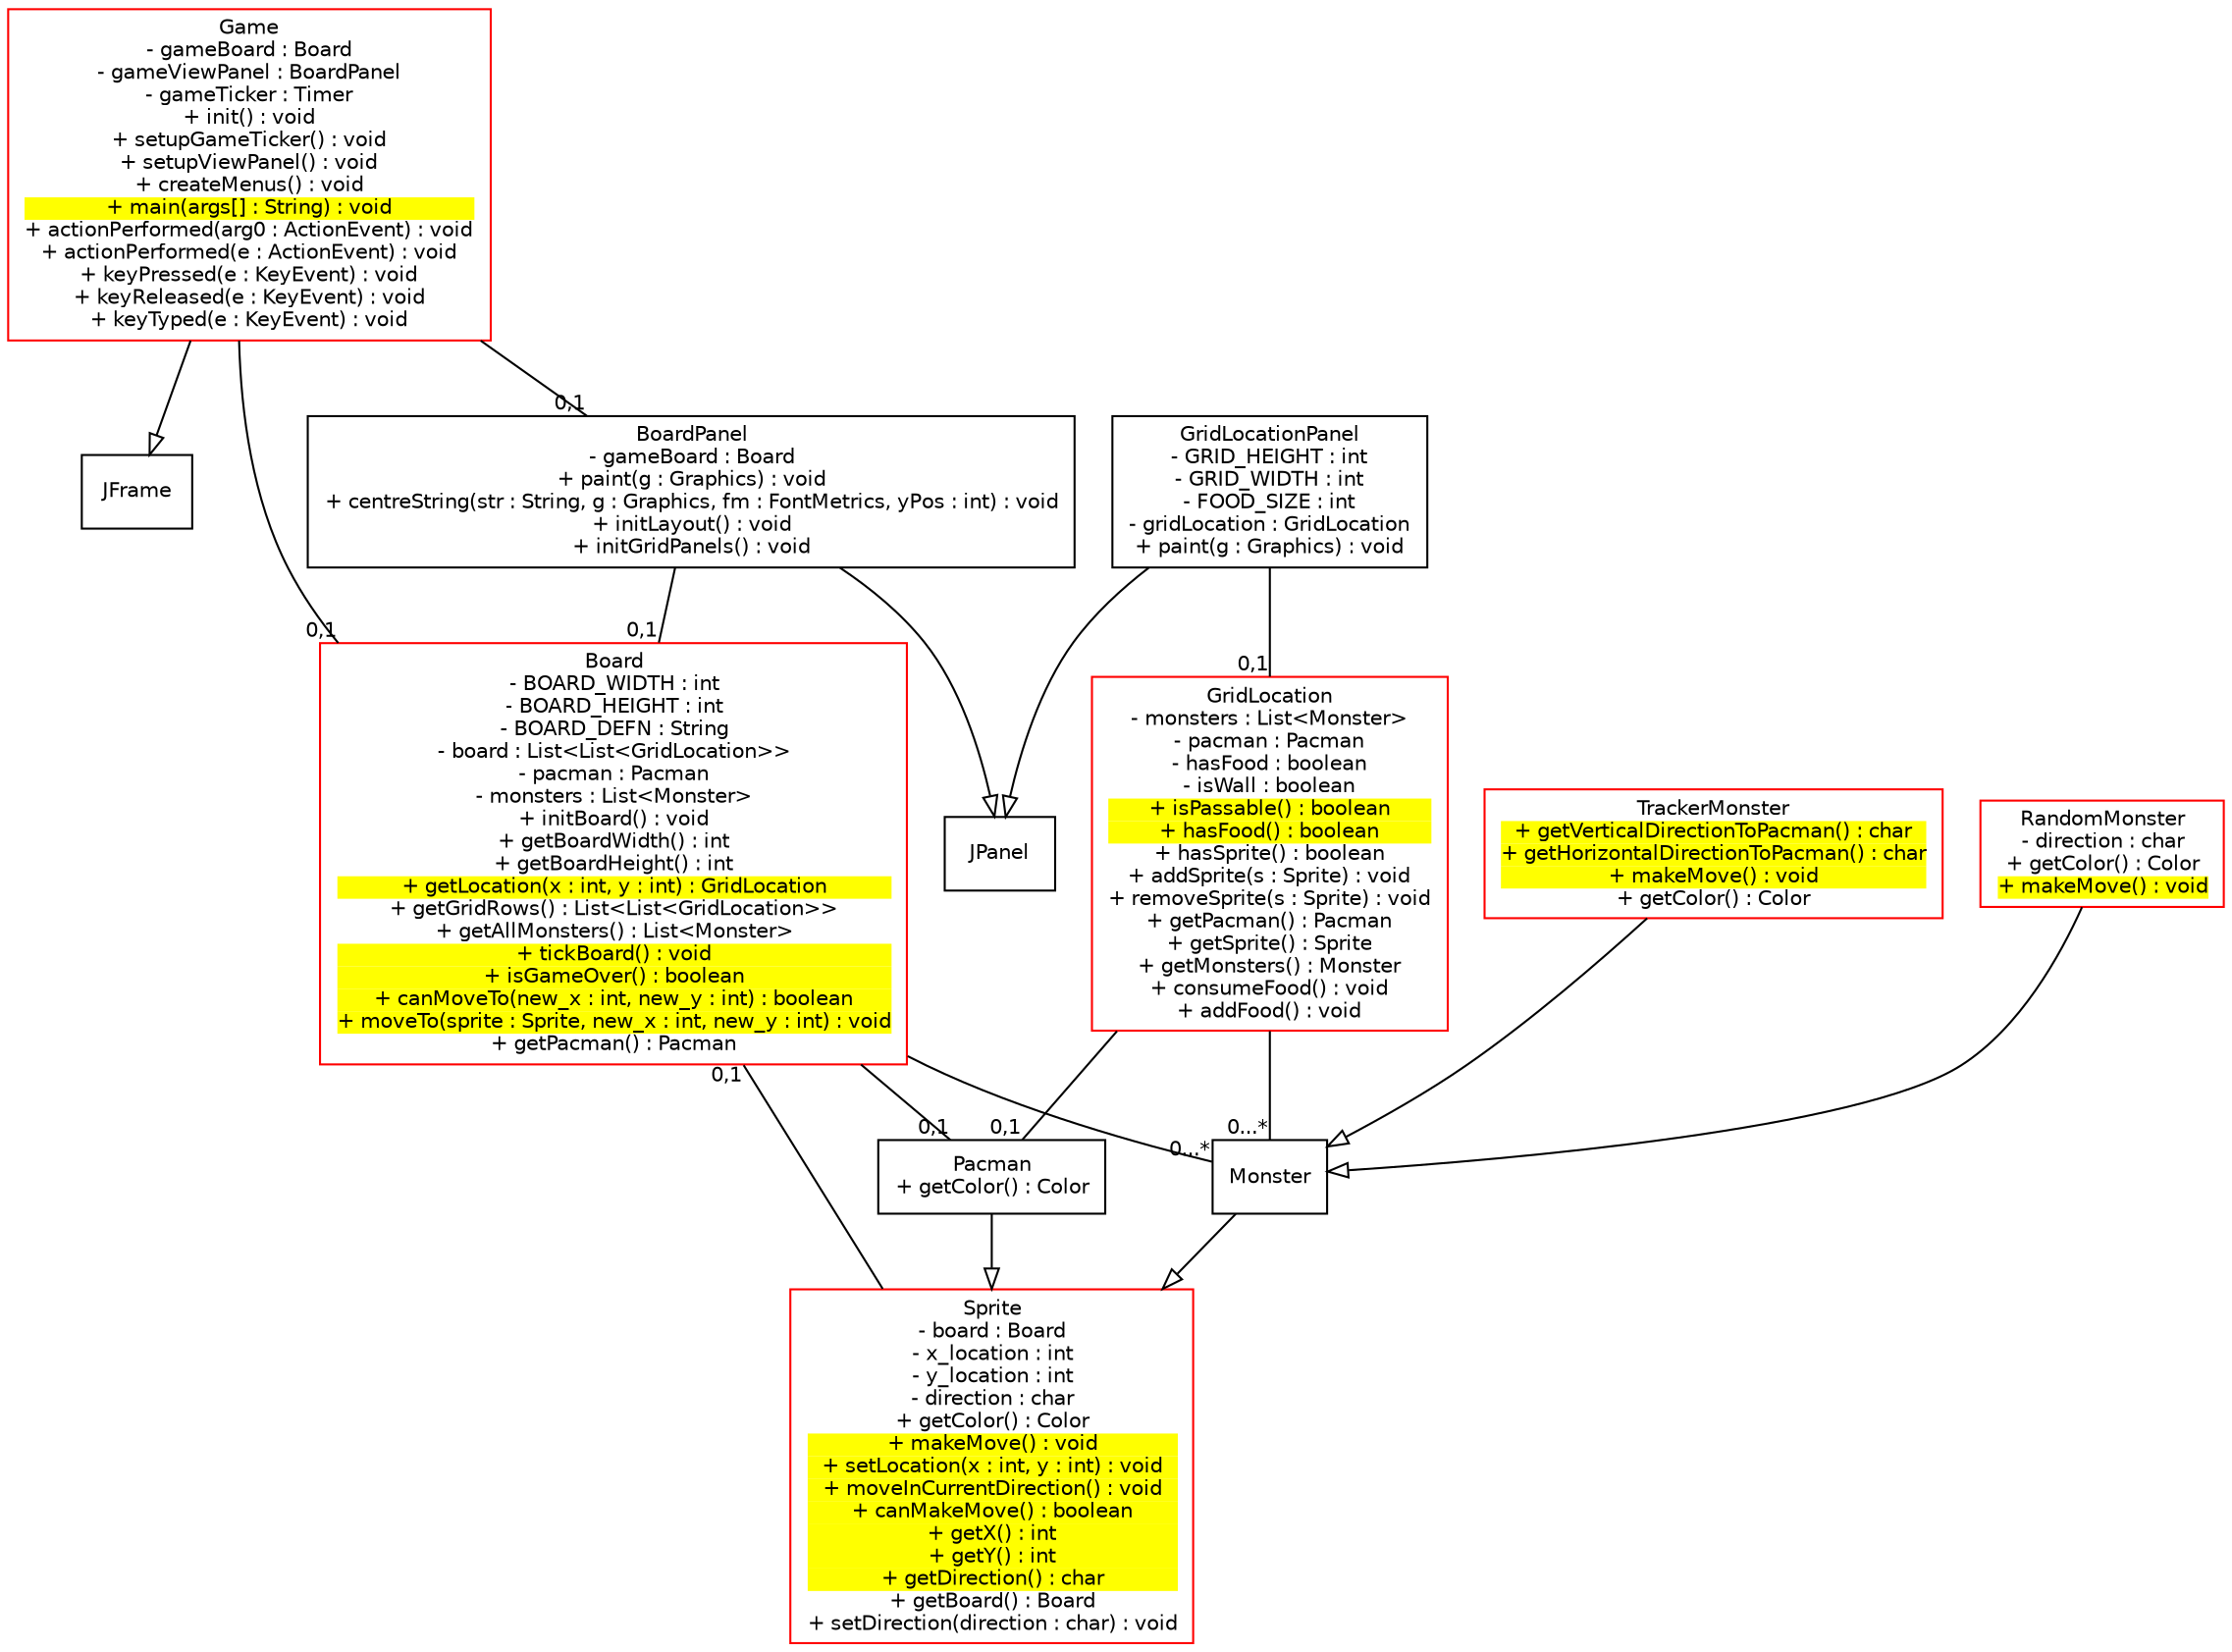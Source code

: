 digraph G {
fontname = "Bitstream Vera Sans"
fontsize = 10
node [
fontname = "Bitstream Vera Sans"
fontsize = 10
shape = "record"
]
edge [
fontname = "Bitstream Vera Sans"
fontsize = 10
]
Board[color = "red",
label = <<table border="0" cellborder="0" cellpadding="0" cellspacing="0"><tr><td>Board</td></tr><tr><td></td></tr><tr><td>- BOARD_WIDTH : int</td></tr><tr><td>- BOARD_HEIGHT : int</td></tr><tr><td>- BOARD_DEFN : String</td></tr><tr><td>- board : List&lt;List&lt;GridLocation&gt;&gt;</td></tr><tr><td>- pacman : Pacman</td></tr><tr><td>- monsters : List&lt;Monster&gt;</td></tr><tr><td></td></tr><tr><td>+ initBoard() : void</td></tr><tr><td>+ getBoardWidth() : int</td></tr><tr><td>+ getBoardHeight() : int</td></tr><tr><td bgcolor="yellow">+ getLocation(x : int, y : int) : GridLocation</td></tr><tr><td>+ getGridRows() : List&lt;List&lt;GridLocation&gt;&gt;</td></tr><tr><td>+ getAllMonsters() : List&lt;Monster&gt;</td></tr><tr><td bgcolor="yellow">+ tickBoard() : void</td></tr><tr><td bgcolor="yellow">+ isGameOver() : boolean</td></tr><tr><td bgcolor="yellow">+ canMoveTo(new_x : int, new_y : int) : boolean</td></tr><tr><td bgcolor="yellow">+ moveTo(sprite : Sprite, new_x : int, new_y : int) : void</td></tr><tr><td>+ getPacman() : Pacman</td></tr></table>>
]
edge[
arrowhead = "none" 
headlabel = "0,1"
]
Board->Pacman
edge[
arrowhead = "none" 
headlabel = "0...*"
]
Board->Monster
GridLocation[color = "red",
label = <<table border="0" cellborder="0" cellpadding="0" cellspacing="0"><tr><td>GridLocation</td></tr><tr><td></td></tr><tr><td>- monsters : List&lt;Monster&gt;</td></tr><tr><td>- pacman : Pacman</td></tr><tr><td>- hasFood : boolean</td></tr><tr><td>- isWall : boolean</td></tr><tr><td></td></tr><tr><td bgcolor="yellow">+ isPassable() : boolean</td></tr><tr><td bgcolor="yellow">+ hasFood() : boolean</td></tr><tr><td>+ hasSprite() : boolean</td></tr><tr><td>+ addSprite(s : Sprite) : void</td></tr><tr><td>+ removeSprite(s : Sprite) : void</td></tr><tr><td>+ getPacman() : Pacman</td></tr><tr><td>+ getSprite() : Sprite</td></tr><tr><td>+ getMonsters() : Monster</td></tr><tr><td>+ consumeFood() : void</td></tr><tr><td>+ addFood() : void</td></tr></table>>
]
edge[
arrowhead = "none" 
headlabel = "0,1"
]
GridLocation->Pacman
edge[
arrowhead = "none" 
headlabel = "0...*"
]
GridLocation->Monster
Monster[
label = <<table border="0" cellborder="0" cellpadding="0" cellspacing="0"><tr><td>Monster</td></tr><tr><td></td></tr><tr><td></td></tr></table>>
]
Sprite[
lable = "{Sprite}"
]
edge [
arrowhead = "empty" 
headlabel=""
]
Monster->Sprite

Pacman[
label = <<table border="0" cellborder="0" cellpadding="0" cellspacing="0"><tr><td>Pacman</td></tr><tr><td></td></tr><tr><td></td></tr><tr><td>+ getColor() : Color</td></tr></table>>
]
Sprite[
lable = "{Sprite}"
]
edge [
arrowhead = "empty" 
headlabel=""
]
Pacman->Sprite

RandomMonster[color = "red",
label = <<table border="0" cellborder="0" cellpadding="0" cellspacing="0"><tr><td>RandomMonster</td></tr><tr><td></td></tr><tr><td>- direction : char</td></tr><tr><td></td></tr><tr><td>+ getColor() : Color</td></tr><tr><td bgcolor="yellow">+ makeMove() : void</td></tr></table>>
]
Monster[
lable = "{Monster}"
]
edge [
arrowhead = "empty" 
headlabel=""
]
RandomMonster->Monster

Sprite[color = "red",
label = <<table border="0" cellborder="0" cellpadding="0" cellspacing="0"><tr><td>Sprite</td></tr><tr><td></td></tr><tr><td>- board : Board</td></tr><tr><td>- x_location : int</td></tr><tr><td>- y_location : int</td></tr><tr><td>- direction : char</td></tr><tr><td></td></tr><tr><td>+ getColor() : Color</td></tr><tr><td bgcolor="yellow">+ makeMove() : void</td></tr><tr><td bgcolor="yellow">+ setLocation(x : int, y : int) : void</td></tr><tr><td bgcolor="yellow">+ moveInCurrentDirection() : void</td></tr><tr><td bgcolor="yellow">+ canMakeMove() : boolean</td></tr><tr><td bgcolor="yellow">+ getX() : int</td></tr><tr><td bgcolor="yellow">+ getY() : int</td></tr><tr><td bgcolor="yellow">+ getDirection() : char</td></tr><tr><td>+ getBoard() : Board</td></tr><tr><td>+ setDirection(direction : char) : void</td></tr></table>>
]
edge[
arrowhead = "none" 
headlabel = "0,1"
]
Sprite->Board
TrackerMonster[color = "red",
label = <<table border="0" cellborder="0" cellpadding="0" cellspacing="0"><tr><td>TrackerMonster</td></tr><tr><td></td></tr><tr><td></td></tr><tr><td bgcolor="yellow">+ getVerticalDirectionToPacman() : char</td></tr><tr><td bgcolor="yellow">+ getHorizontalDirectionToPacman() : char</td></tr><tr><td bgcolor="yellow">+ makeMove() : void</td></tr><tr><td>+ getColor() : Color</td></tr></table>>
]
Monster[
lable = "{Monster}"
]
edge [
arrowhead = "empty" 
headlabel=""
]
TrackerMonster->Monster

BoardPanel[
label = <<table border="0" cellborder="0" cellpadding="0" cellspacing="0"><tr><td>BoardPanel</td></tr><tr><td></td></tr><tr><td>- gameBoard : Board</td></tr><tr><td></td></tr><tr><td>+ paint(g : Graphics) : void</td></tr><tr><td>+ centreString(str : String, g : Graphics, fm : FontMetrics, yPos : int) : void</td></tr><tr><td>+ initLayout() : void</td></tr><tr><td>+ initGridPanels() : void</td></tr></table>>
]
JPanel[
lable = "{JPanel}"
]
edge [
arrowhead = "empty" 
headlabel=""
]
BoardPanel->JPanel

edge[
arrowhead = "none" 
headlabel = "0,1"
]
BoardPanel->Board
Game[color = "red",
label = <<table border="0" cellborder="0" cellpadding="0" cellspacing="0"><tr><td>Game</td></tr><tr><td></td></tr><tr><td>- gameBoard : Board</td></tr><tr><td>- gameViewPanel : BoardPanel</td></tr><tr><td>- gameTicker : Timer</td></tr><tr><td></td></tr><tr><td>+ init() : void</td></tr><tr><td>+ setupGameTicker() : void</td></tr><tr><td>+ setupViewPanel() : void</td></tr><tr><td>+ createMenus() : void</td></tr><tr><td bgcolor="yellow">+ main(args[] : String) : void</td></tr><tr><td>+ actionPerformed(arg0 : ActionEvent) : void</td></tr><tr><td>+ actionPerformed(e : ActionEvent) : void</td></tr><tr><td>+ keyPressed(e : KeyEvent) : void</td></tr><tr><td>+ keyReleased(e : KeyEvent) : void</td></tr><tr><td>+ keyTyped(e : KeyEvent) : void</td></tr></table>>
]
JFrame[
lable = "{JFrame}"
]
edge [
arrowhead = "empty" 
headlabel=""
]
Game->JFrame

edge[
arrowhead = "none" 
headlabel = "0,1"
]
Game->Board
edge[
arrowhead = "none" 
headlabel = "0,1"
]
Game->BoardPanel
GridLocationPanel[
label = <<table border="0" cellborder="0" cellpadding="0" cellspacing="0"><tr><td>GridLocationPanel</td></tr><tr><td></td></tr><tr><td>- GRID_HEIGHT : int</td></tr><tr><td>- GRID_WIDTH : int</td></tr><tr><td>- FOOD_SIZE : int</td></tr><tr><td>- gridLocation : GridLocation</td></tr><tr><td></td></tr><tr><td>+ paint(g : Graphics) : void</td></tr></table>>
]
JPanel[
lable = "{JPanel}"
]
edge [
arrowhead = "empty" 
headlabel=""
]
GridLocationPanel->JPanel

edge[
arrowhead = "none" 
headlabel = "0,1"
]
GridLocationPanel->GridLocation
}
